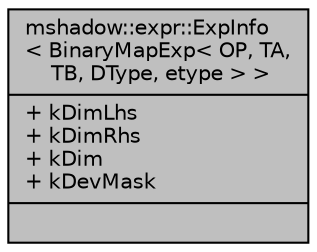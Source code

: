 digraph "mshadow::expr::ExpInfo&lt; BinaryMapExp&lt; OP, TA, TB, DType, etype &gt; &gt;"
{
 // LATEX_PDF_SIZE
  edge [fontname="Helvetica",fontsize="10",labelfontname="Helvetica",labelfontsize="10"];
  node [fontname="Helvetica",fontsize="10",shape=record];
  Node1 [label="{mshadow::expr::ExpInfo\l\< BinaryMapExp\< OP, TA,\l TB, DType, etype \> \>\n|+ kDimLhs\l+ kDimRhs\l+ kDim\l+ kDevMask\l|}",height=0.2,width=0.4,color="black", fillcolor="grey75", style="filled", fontcolor="black",tooltip=" "];
}

